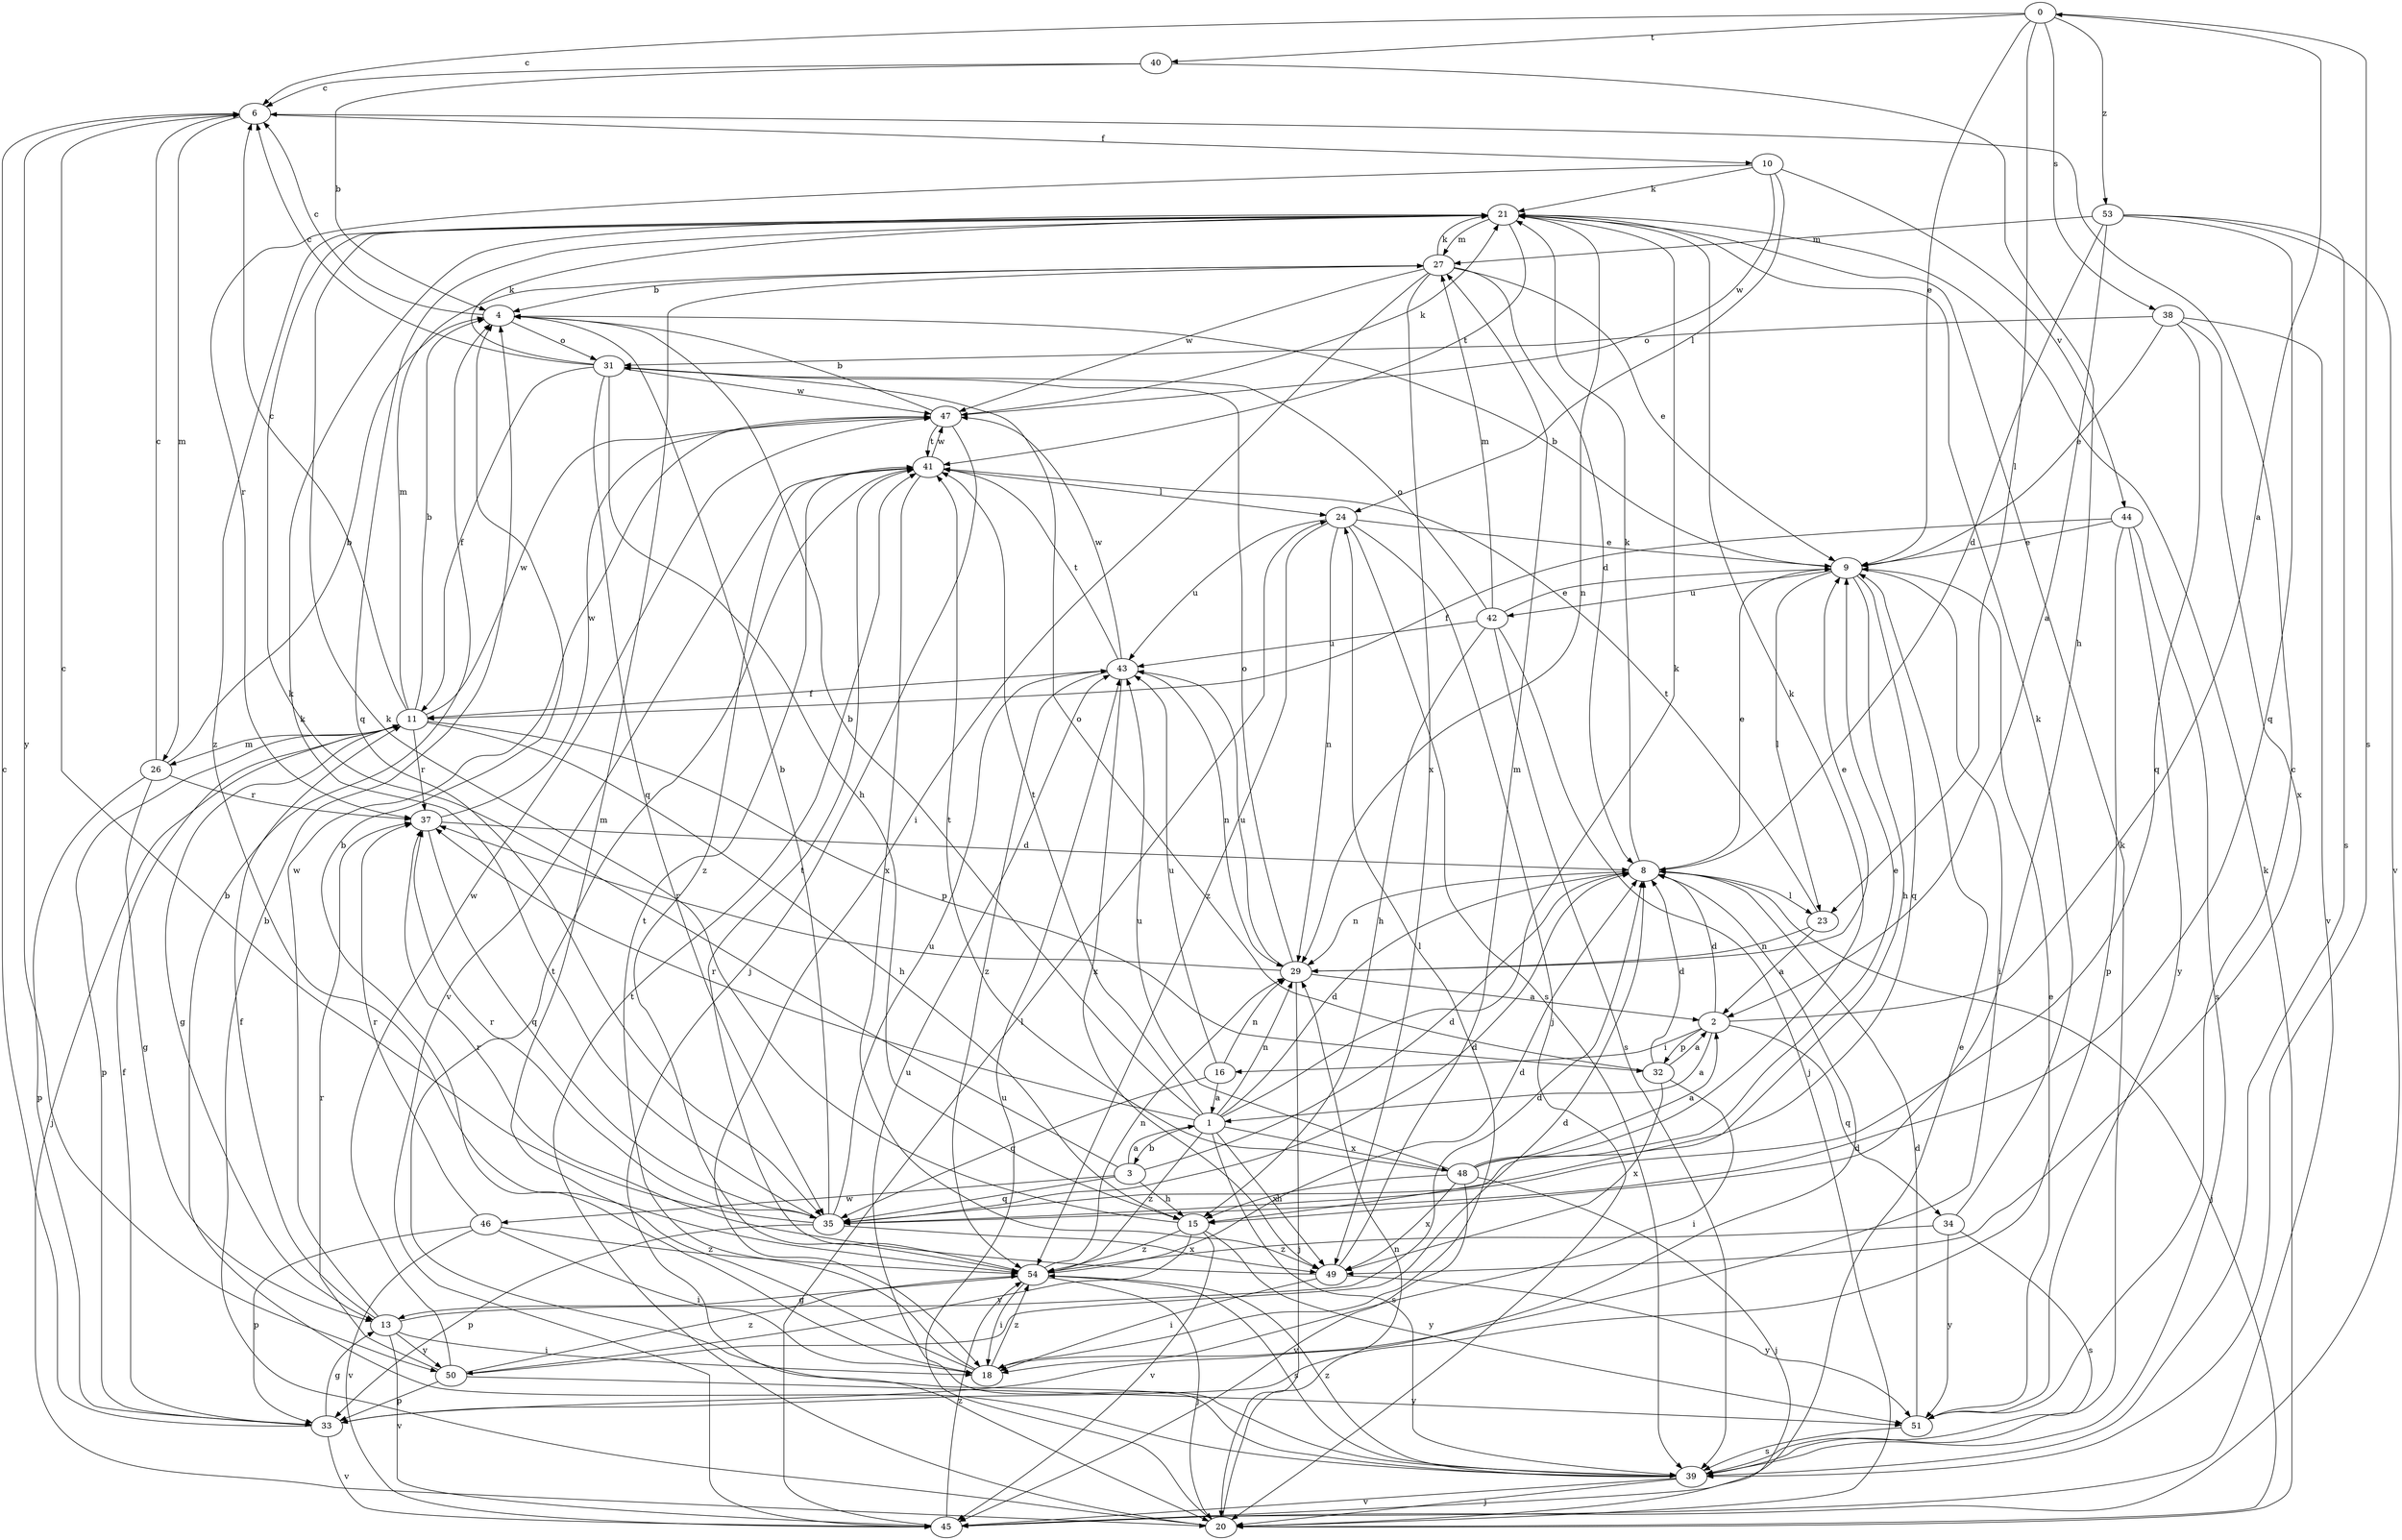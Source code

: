 strict digraph  {
0;
1;
2;
3;
4;
6;
8;
9;
10;
11;
13;
15;
16;
18;
20;
21;
23;
24;
26;
27;
29;
31;
32;
33;
34;
35;
37;
38;
39;
40;
41;
42;
43;
44;
45;
46;
47;
48;
49;
50;
51;
53;
54;
0 -> 6  [label=c];
0 -> 9  [label=e];
0 -> 23  [label=l];
0 -> 38  [label=s];
0 -> 39  [label=s];
0 -> 40  [label=t];
0 -> 53  [label=z];
1 -> 3  [label=b];
1 -> 4  [label=b];
1 -> 8  [label=d];
1 -> 21  [label=k];
1 -> 29  [label=n];
1 -> 37  [label=r];
1 -> 39  [label=s];
1 -> 41  [label=t];
1 -> 48  [label=x];
1 -> 49  [label=x];
1 -> 54  [label=z];
2 -> 0  [label=a];
2 -> 1  [label=a];
2 -> 8  [label=d];
2 -> 16  [label=i];
2 -> 32  [label=p];
2 -> 34  [label=q];
3 -> 1  [label=a];
3 -> 8  [label=d];
3 -> 15  [label=h];
3 -> 21  [label=k];
3 -> 35  [label=q];
3 -> 46  [label=w];
4 -> 6  [label=c];
4 -> 31  [label=o];
6 -> 10  [label=f];
6 -> 26  [label=m];
6 -> 50  [label=y];
8 -> 9  [label=e];
8 -> 20  [label=j];
8 -> 21  [label=k];
8 -> 23  [label=l];
8 -> 29  [label=n];
9 -> 4  [label=b];
9 -> 15  [label=h];
9 -> 18  [label=i];
9 -> 23  [label=l];
9 -> 35  [label=q];
9 -> 42  [label=u];
10 -> 21  [label=k];
10 -> 24  [label=l];
10 -> 37  [label=r];
10 -> 44  [label=v];
10 -> 47  [label=w];
11 -> 4  [label=b];
11 -> 6  [label=c];
11 -> 13  [label=g];
11 -> 15  [label=h];
11 -> 20  [label=j];
11 -> 26  [label=m];
11 -> 27  [label=m];
11 -> 32  [label=p];
11 -> 33  [label=p];
11 -> 37  [label=r];
11 -> 47  [label=w];
13 -> 8  [label=d];
13 -> 11  [label=f];
13 -> 18  [label=i];
13 -> 45  [label=v];
13 -> 47  [label=w];
13 -> 50  [label=y];
15 -> 21  [label=k];
15 -> 45  [label=v];
15 -> 50  [label=y];
15 -> 51  [label=y];
15 -> 54  [label=z];
16 -> 1  [label=a];
16 -> 29  [label=n];
16 -> 35  [label=q];
16 -> 43  [label=u];
18 -> 4  [label=b];
18 -> 24  [label=l];
18 -> 27  [label=m];
18 -> 41  [label=t];
18 -> 54  [label=z];
20 -> 4  [label=b];
20 -> 21  [label=k];
20 -> 29  [label=n];
20 -> 41  [label=t];
20 -> 43  [label=u];
21 -> 27  [label=m];
21 -> 29  [label=n];
21 -> 35  [label=q];
21 -> 41  [label=t];
21 -> 54  [label=z];
23 -> 2  [label=a];
23 -> 29  [label=n];
23 -> 41  [label=t];
24 -> 9  [label=e];
24 -> 20  [label=j];
24 -> 29  [label=n];
24 -> 39  [label=s];
24 -> 43  [label=u];
24 -> 54  [label=z];
26 -> 4  [label=b];
26 -> 6  [label=c];
26 -> 13  [label=g];
26 -> 33  [label=p];
26 -> 37  [label=r];
27 -> 4  [label=b];
27 -> 8  [label=d];
27 -> 9  [label=e];
27 -> 18  [label=i];
27 -> 21  [label=k];
27 -> 47  [label=w];
27 -> 49  [label=x];
29 -> 2  [label=a];
29 -> 9  [label=e];
29 -> 20  [label=j];
29 -> 31  [label=o];
29 -> 37  [label=r];
29 -> 43  [label=u];
31 -> 6  [label=c];
31 -> 11  [label=f];
31 -> 15  [label=h];
31 -> 21  [label=k];
31 -> 35  [label=q];
31 -> 47  [label=w];
32 -> 2  [label=a];
32 -> 8  [label=d];
32 -> 18  [label=i];
32 -> 31  [label=o];
32 -> 49  [label=x];
33 -> 6  [label=c];
33 -> 8  [label=d];
33 -> 11  [label=f];
33 -> 13  [label=g];
33 -> 45  [label=v];
34 -> 21  [label=k];
34 -> 39  [label=s];
34 -> 51  [label=y];
34 -> 54  [label=z];
35 -> 4  [label=b];
35 -> 6  [label=c];
35 -> 8  [label=d];
35 -> 21  [label=k];
35 -> 33  [label=p];
35 -> 37  [label=r];
35 -> 43  [label=u];
35 -> 49  [label=x];
37 -> 8  [label=d];
37 -> 35  [label=q];
37 -> 47  [label=w];
38 -> 9  [label=e];
38 -> 31  [label=o];
38 -> 35  [label=q];
38 -> 45  [label=v];
38 -> 49  [label=x];
39 -> 4  [label=b];
39 -> 20  [label=j];
39 -> 21  [label=k];
39 -> 41  [label=t];
39 -> 43  [label=u];
39 -> 45  [label=v];
39 -> 54  [label=z];
40 -> 4  [label=b];
40 -> 6  [label=c];
40 -> 15  [label=h];
41 -> 24  [label=l];
41 -> 45  [label=v];
41 -> 47  [label=w];
41 -> 49  [label=x];
41 -> 54  [label=z];
42 -> 9  [label=e];
42 -> 15  [label=h];
42 -> 20  [label=j];
42 -> 27  [label=m];
42 -> 31  [label=o];
42 -> 39  [label=s];
42 -> 43  [label=u];
43 -> 11  [label=f];
43 -> 29  [label=n];
43 -> 41  [label=t];
43 -> 47  [label=w];
43 -> 49  [label=x];
43 -> 54  [label=z];
44 -> 9  [label=e];
44 -> 11  [label=f];
44 -> 33  [label=p];
44 -> 39  [label=s];
44 -> 51  [label=y];
45 -> 9  [label=e];
45 -> 24  [label=l];
45 -> 54  [label=z];
46 -> 18  [label=i];
46 -> 33  [label=p];
46 -> 37  [label=r];
46 -> 45  [label=v];
46 -> 54  [label=z];
47 -> 4  [label=b];
47 -> 20  [label=j];
47 -> 21  [label=k];
47 -> 41  [label=t];
48 -> 2  [label=a];
48 -> 9  [label=e];
48 -> 15  [label=h];
48 -> 20  [label=j];
48 -> 21  [label=k];
48 -> 41  [label=t];
48 -> 43  [label=u];
48 -> 45  [label=v];
48 -> 49  [label=x];
49 -> 18  [label=i];
49 -> 27  [label=m];
49 -> 37  [label=r];
49 -> 51  [label=y];
50 -> 8  [label=d];
50 -> 33  [label=p];
50 -> 37  [label=r];
50 -> 47  [label=w];
50 -> 51  [label=y];
50 -> 54  [label=z];
51 -> 6  [label=c];
51 -> 8  [label=d];
51 -> 9  [label=e];
51 -> 39  [label=s];
53 -> 2  [label=a];
53 -> 8  [label=d];
53 -> 27  [label=m];
53 -> 35  [label=q];
53 -> 39  [label=s];
53 -> 45  [label=v];
54 -> 8  [label=d];
54 -> 13  [label=g];
54 -> 18  [label=i];
54 -> 20  [label=j];
54 -> 29  [label=n];
54 -> 39  [label=s];
54 -> 41  [label=t];
}
